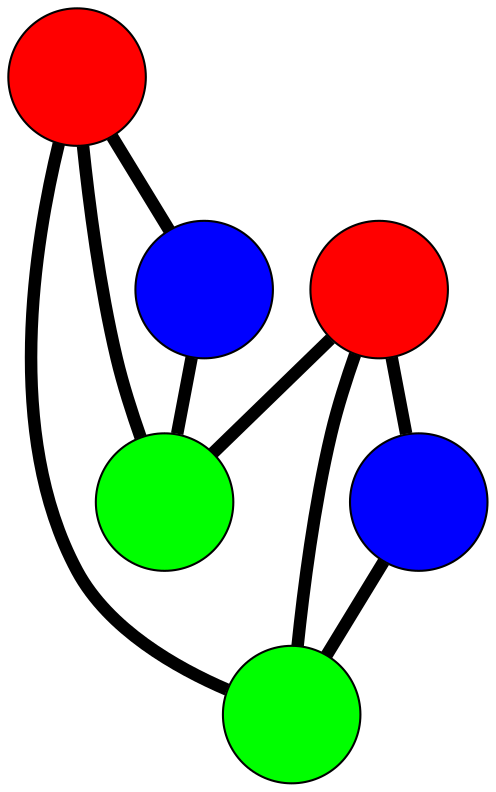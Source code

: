 graph G {
	graph [bb="-85.474,-159.66,85.315,159.69",
		overlap=false,
		sep=0.0,
		splines=true
	];
	node [color=black,
		fixedsize=true,
		fontname="Latin Modern Math",
		fontsize=42,
		height=.92,
		label="\N",
		penwidth=1,
		shape=circle,
		width=.92
	];
	edge [color=black,
		penwidth=6,
		style=bold
	];
	0	 [fillcolor=red,
		height=0.91667,
		label="",
		pos="-45.274,-52.655",
		style=filled,
		width=0.91667];
	2	 [fillcolor=blue,
		height=0.91667,
		label="",
		pos="8.932,-126.66",
		style=filled,
		width=0.91667];
	0 -- 2	 [pos="-25.704,-79.373 -20.852,-85.998 -15.65,-93.1 -10.791,-99.734"];
	4	 [fillcolor=green,
		height=0.91667,
		label="",
		pos="52.315,-45.92",
		style=filled,
		width=0.91667];
	0 -- 4	 [pos="-12.235,-50.375 -2.0602,-49.673 9.138,-48.9 19.31,-48.198"];
	5	 [fillcolor=green,
		height=0.91667,
		label="",
		pos="-52.474,45.986",
		style=filled,
		width=0.91667];
	0 -- 5	 [pos="-47.691,-19.535 -48.451,-9.1243 -49.29,2.3691 -50.051,12.785"];
	1	 [fillcolor=red,
		height=0.91667,
		label="",
		pos="45.12,52.566",
		style=filled,
		width=0.91667];
	3	 [fillcolor=blue,
		height=0.91667,
		label="",
		pos="-8.6193,126.69",
		style=filled,
		width=0.91667];
	1 -- 3	 [pos="25.719,79.325 20.909,85.959 15.751,93.072 10.934,99.717"];
	1 -- 4	 [pos="47.536,19.498 48.295,9.1039 49.134,-2.3716 49.893,-12.771"];
	1 -- 5	 [pos="12.079,50.338 1.9041,49.652 -9.2947,48.897 -19.467,48.211"];
	2 -- 4	 [pos="24.594,-97.512 28.526,-90.195 32.745,-82.343 36.676,-75.027"];
	3 -- 5	 [pos="-24.452,97.551 -28.426,90.237 -32.691,82.389 -36.665,75.077"];
}
